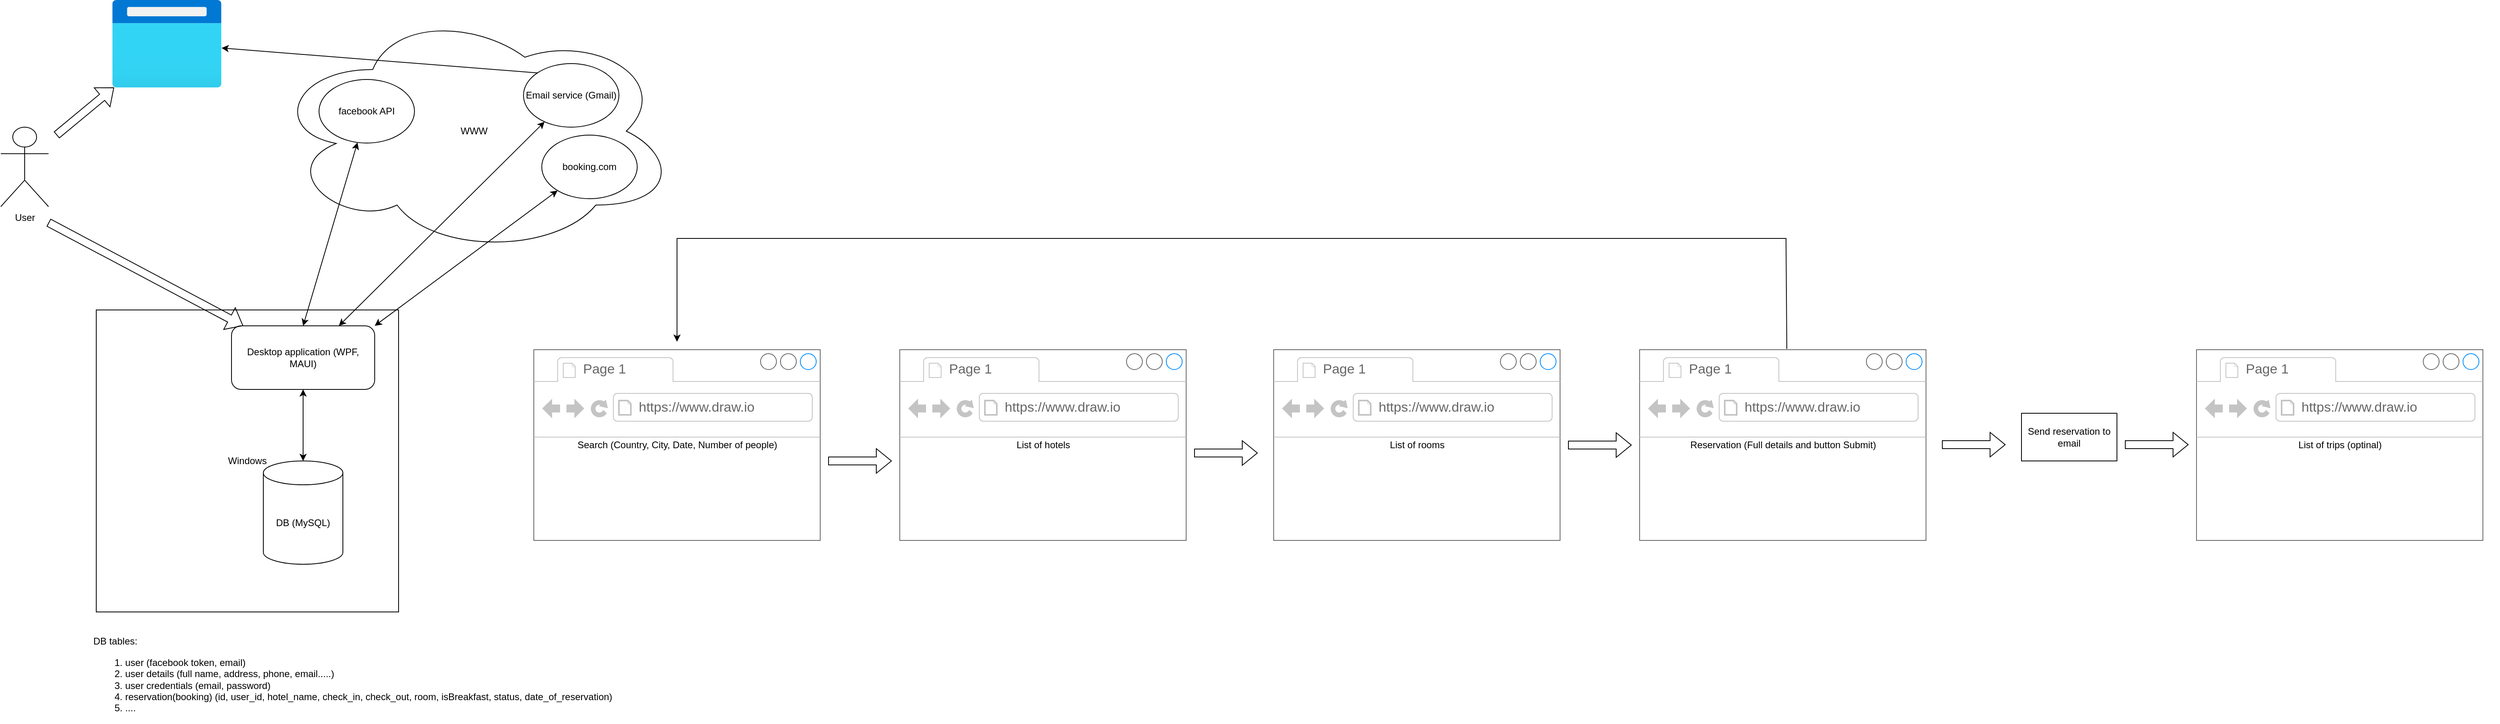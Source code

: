 <mxfile version="18.1.1" type="device"><diagram id="5MGQh7XyKrJkLnypdvOA" name="Page-1"><mxGraphModel dx="1220" dy="1957" grid="1" gridSize="10" guides="1" tooltips="1" connect="1" arrows="1" fold="1" page="1" pageScale="1" pageWidth="827" pageHeight="1169" math="0" shadow="0"><root><mxCell id="0"/><mxCell id="1" parent="0"/><mxCell id="sNnhcJFerGj7J4FnL45I-2" value="Windows" style="whiteSpace=wrap;html=1;aspect=fixed;" vertex="1" parent="1"><mxGeometry x="170" y="250" width="380" height="380" as="geometry"/></mxCell><mxCell id="sNnhcJFerGj7J4FnL45I-1" value="Desktop application (WPF, MAUI)" style="rounded=1;whiteSpace=wrap;html=1;" vertex="1" parent="1"><mxGeometry x="340" y="270" width="180" height="80" as="geometry"/></mxCell><mxCell id="sNnhcJFerGj7J4FnL45I-3" value="DB (MySQL)" style="shape=cylinder3;whiteSpace=wrap;html=1;boundedLbl=1;backgroundOutline=1;size=15;" vertex="1" parent="1"><mxGeometry x="380" y="440" width="100" height="130" as="geometry"/></mxCell><mxCell id="sNnhcJFerGj7J4FnL45I-4" value="" style="endArrow=classic;startArrow=classic;html=1;rounded=0;entryX=0.5;entryY=1;entryDx=0;entryDy=0;" edge="1" parent="1" source="sNnhcJFerGj7J4FnL45I-3" target="sNnhcJFerGj7J4FnL45I-1"><mxGeometry width="50" height="50" relative="1" as="geometry"><mxPoint x="390" y="430" as="sourcePoint"/><mxPoint x="440" y="380" as="targetPoint"/></mxGeometry></mxCell><mxCell id="sNnhcJFerGj7J4FnL45I-5" value="WWW" style="ellipse;shape=cloud;whiteSpace=wrap;html=1;" vertex="1" parent="1"><mxGeometry x="390" y="-130" width="510" height="310" as="geometry"/></mxCell><mxCell id="sNnhcJFerGj7J4FnL45I-6" value="booking.com" style="ellipse;whiteSpace=wrap;html=1;" vertex="1" parent="1"><mxGeometry x="730" y="30" width="120" height="80" as="geometry"/></mxCell><mxCell id="sNnhcJFerGj7J4FnL45I-7" value="" style="endArrow=classic;startArrow=classic;html=1;rounded=0;exitX=1;exitY=0;exitDx=0;exitDy=0;" edge="1" parent="1" source="sNnhcJFerGj7J4FnL45I-1" target="sNnhcJFerGj7J4FnL45I-6"><mxGeometry width="50" height="50" relative="1" as="geometry"><mxPoint x="640" y="310" as="sourcePoint"/><mxPoint x="690" y="260" as="targetPoint"/></mxGeometry></mxCell><mxCell id="sNnhcJFerGj7J4FnL45I-8" value="facebook API" style="ellipse;whiteSpace=wrap;html=1;" vertex="1" parent="1"><mxGeometry x="450" y="-40" width="120" height="80" as="geometry"/></mxCell><mxCell id="sNnhcJFerGj7J4FnL45I-9" value="" style="endArrow=classic;startArrow=classic;html=1;rounded=0;exitX=0.5;exitY=0;exitDx=0;exitDy=0;" edge="1" parent="1" source="sNnhcJFerGj7J4FnL45I-1" target="sNnhcJFerGj7J4FnL45I-8"><mxGeometry width="50" height="50" relative="1" as="geometry"><mxPoint x="640" y="330" as="sourcePoint"/><mxPoint x="690" y="280" as="targetPoint"/></mxGeometry></mxCell><mxCell id="sNnhcJFerGj7J4FnL45I-10" value="User" style="shape=umlActor;verticalLabelPosition=bottom;verticalAlign=top;html=1;outlineConnect=0;" vertex="1" parent="1"><mxGeometry x="50" y="20" width="60" height="100" as="geometry"/></mxCell><mxCell id="sNnhcJFerGj7J4FnL45I-12" value="" style="shape=flexArrow;endArrow=classic;html=1;rounded=0;" edge="1" parent="1" target="sNnhcJFerGj7J4FnL45I-1"><mxGeometry width="50" height="50" relative="1" as="geometry"><mxPoint x="110" y="140" as="sourcePoint"/><mxPoint x="690" y="280" as="targetPoint"/></mxGeometry></mxCell><mxCell id="sNnhcJFerGj7J4FnL45I-13" value="Email service (Gmail)" style="ellipse;whiteSpace=wrap;html=1;" vertex="1" parent="1"><mxGeometry x="707" y="-60" width="120" height="80" as="geometry"/></mxCell><mxCell id="sNnhcJFerGj7J4FnL45I-14" value="" style="endArrow=classic;startArrow=classic;html=1;rounded=0;exitX=0.75;exitY=0;exitDx=0;exitDy=0;" edge="1" parent="1" source="sNnhcJFerGj7J4FnL45I-1" target="sNnhcJFerGj7J4FnL45I-13"><mxGeometry width="50" height="50" relative="1" as="geometry"><mxPoint x="600" y="160" as="sourcePoint"/><mxPoint x="650" y="110" as="targetPoint"/></mxGeometry></mxCell><mxCell id="sNnhcJFerGj7J4FnL45I-15" value="" style="aspect=fixed;html=1;points=[];align=center;image;fontSize=12;image=img/lib/azure2/general/Browser.svg;" vertex="1" parent="1"><mxGeometry x="190" y="-140" width="137.5" height="110" as="geometry"/></mxCell><mxCell id="sNnhcJFerGj7J4FnL45I-16" value="" style="endArrow=classic;html=1;rounded=0;exitX=0;exitY=0;exitDx=0;exitDy=0;" edge="1" parent="1" source="sNnhcJFerGj7J4FnL45I-13" target="sNnhcJFerGj7J4FnL45I-15"><mxGeometry width="50" height="50" relative="1" as="geometry"><mxPoint x="640" y="330" as="sourcePoint"/><mxPoint x="690" y="280" as="targetPoint"/></mxGeometry></mxCell><mxCell id="sNnhcJFerGj7J4FnL45I-17" value="" style="shape=flexArrow;endArrow=classic;html=1;rounded=0;" edge="1" parent="1" target="sNnhcJFerGj7J4FnL45I-15"><mxGeometry width="50" height="50" relative="1" as="geometry"><mxPoint x="120" y="30" as="sourcePoint"/><mxPoint x="690" y="250" as="targetPoint"/></mxGeometry></mxCell><mxCell id="sNnhcJFerGj7J4FnL45I-18" value="Search (Country, City, Date, Number of people)" style="strokeWidth=1;shadow=0;dashed=0;align=center;html=1;shape=mxgraph.mockup.containers.browserWindow;rSize=0;strokeColor=#666666;strokeColor2=#008cff;strokeColor3=#c4c4c4;mainText=,;recursiveResize=0;" vertex="1" parent="1"><mxGeometry x="720" y="300" width="360" height="240" as="geometry"/></mxCell><mxCell id="sNnhcJFerGj7J4FnL45I-19" value="Page 1" style="strokeWidth=1;shadow=0;dashed=0;align=center;html=1;shape=mxgraph.mockup.containers.anchor;fontSize=17;fontColor=#666666;align=left;" vertex="1" parent="sNnhcJFerGj7J4FnL45I-18"><mxGeometry x="60" y="12" width="110" height="26" as="geometry"/></mxCell><mxCell id="sNnhcJFerGj7J4FnL45I-20" value="https://www.draw.io" style="strokeWidth=1;shadow=0;dashed=0;align=center;html=1;shape=mxgraph.mockup.containers.anchor;rSize=0;fontSize=17;fontColor=#666666;align=left;" vertex="1" parent="sNnhcJFerGj7J4FnL45I-18"><mxGeometry x="130" y="60" width="250" height="26" as="geometry"/></mxCell><mxCell id="sNnhcJFerGj7J4FnL45I-21" value="" style="shape=flexArrow;endArrow=classic;html=1;rounded=0;" edge="1" parent="1"><mxGeometry width="50" height="50" relative="1" as="geometry"><mxPoint x="1090" y="440" as="sourcePoint"/><mxPoint x="1170" y="440" as="targetPoint"/></mxGeometry></mxCell><mxCell id="sNnhcJFerGj7J4FnL45I-22" value="List of hotels" style="strokeWidth=1;shadow=0;dashed=0;align=center;html=1;shape=mxgraph.mockup.containers.browserWindow;rSize=0;strokeColor=#666666;strokeColor2=#008cff;strokeColor3=#c4c4c4;mainText=,;recursiveResize=0;" vertex="1" parent="1"><mxGeometry x="1180" y="300" width="360" height="240" as="geometry"/></mxCell><mxCell id="sNnhcJFerGj7J4FnL45I-23" value="Page 1" style="strokeWidth=1;shadow=0;dashed=0;align=center;html=1;shape=mxgraph.mockup.containers.anchor;fontSize=17;fontColor=#666666;align=left;" vertex="1" parent="sNnhcJFerGj7J4FnL45I-22"><mxGeometry x="60" y="12" width="110" height="26" as="geometry"/></mxCell><mxCell id="sNnhcJFerGj7J4FnL45I-24" value="https://www.draw.io" style="strokeWidth=1;shadow=0;dashed=0;align=center;html=1;shape=mxgraph.mockup.containers.anchor;rSize=0;fontSize=17;fontColor=#666666;align=left;" vertex="1" parent="sNnhcJFerGj7J4FnL45I-22"><mxGeometry x="130" y="60" width="250" height="26" as="geometry"/></mxCell><mxCell id="sNnhcJFerGj7J4FnL45I-26" value="" style="shape=flexArrow;endArrow=classic;html=1;rounded=0;" edge="1" parent="1"><mxGeometry width="50" height="50" relative="1" as="geometry"><mxPoint x="1550" y="430" as="sourcePoint"/><mxPoint x="1630" y="430" as="targetPoint"/></mxGeometry></mxCell><mxCell id="sNnhcJFerGj7J4FnL45I-27" value="List of rooms" style="strokeWidth=1;shadow=0;dashed=0;align=center;html=1;shape=mxgraph.mockup.containers.browserWindow;rSize=0;strokeColor=#666666;strokeColor2=#008cff;strokeColor3=#c4c4c4;mainText=,;recursiveResize=0;" vertex="1" parent="1"><mxGeometry x="1650" y="300" width="360" height="240" as="geometry"/></mxCell><mxCell id="sNnhcJFerGj7J4FnL45I-28" value="Page 1" style="strokeWidth=1;shadow=0;dashed=0;align=center;html=1;shape=mxgraph.mockup.containers.anchor;fontSize=17;fontColor=#666666;align=left;" vertex="1" parent="sNnhcJFerGj7J4FnL45I-27"><mxGeometry x="60" y="12" width="110" height="26" as="geometry"/></mxCell><mxCell id="sNnhcJFerGj7J4FnL45I-29" value="https://www.draw.io" style="strokeWidth=1;shadow=0;dashed=0;align=center;html=1;shape=mxgraph.mockup.containers.anchor;rSize=0;fontSize=17;fontColor=#666666;align=left;" vertex="1" parent="sNnhcJFerGj7J4FnL45I-27"><mxGeometry x="130" y="60" width="250" height="26" as="geometry"/></mxCell><mxCell id="sNnhcJFerGj7J4FnL45I-30" value="" style="shape=flexArrow;endArrow=classic;html=1;rounded=0;" edge="1" parent="1"><mxGeometry width="50" height="50" relative="1" as="geometry"><mxPoint x="2020" y="420" as="sourcePoint"/><mxPoint x="2100" y="420" as="targetPoint"/></mxGeometry></mxCell><mxCell id="sNnhcJFerGj7J4FnL45I-31" value="Reservation (Full details and button Submit)" style="strokeWidth=1;shadow=0;dashed=0;align=center;html=1;shape=mxgraph.mockup.containers.browserWindow;rSize=0;strokeColor=#666666;strokeColor2=#008cff;strokeColor3=#c4c4c4;mainText=,;recursiveResize=0;" vertex="1" parent="1"><mxGeometry x="2110" y="300" width="360" height="240" as="geometry"/></mxCell><mxCell id="sNnhcJFerGj7J4FnL45I-32" value="Page 1" style="strokeWidth=1;shadow=0;dashed=0;align=center;html=1;shape=mxgraph.mockup.containers.anchor;fontSize=17;fontColor=#666666;align=left;" vertex="1" parent="sNnhcJFerGj7J4FnL45I-31"><mxGeometry x="60" y="12" width="110" height="26" as="geometry"/></mxCell><mxCell id="sNnhcJFerGj7J4FnL45I-33" value="https://www.draw.io" style="strokeWidth=1;shadow=0;dashed=0;align=center;html=1;shape=mxgraph.mockup.containers.anchor;rSize=0;fontSize=17;fontColor=#666666;align=left;" vertex="1" parent="sNnhcJFerGj7J4FnL45I-31"><mxGeometry x="130" y="60" width="250" height="26" as="geometry"/></mxCell><mxCell id="sNnhcJFerGj7J4FnL45I-36" value="" style="shape=flexArrow;endArrow=classic;html=1;rounded=0;" edge="1" parent="1"><mxGeometry width="50" height="50" relative="1" as="geometry"><mxPoint x="2490" y="419.5" as="sourcePoint"/><mxPoint x="2570" y="419.5" as="targetPoint"/></mxGeometry></mxCell><mxCell id="sNnhcJFerGj7J4FnL45I-39" value="Send reservation to email" style="rounded=0;whiteSpace=wrap;html=1;" vertex="1" parent="1"><mxGeometry x="2590" y="380" width="120" height="60" as="geometry"/></mxCell><mxCell id="sNnhcJFerGj7J4FnL45I-41" value="" style="endArrow=classic;html=1;rounded=0;exitX=0.514;exitY=-0.004;exitDx=0;exitDy=0;exitPerimeter=0;" edge="1" parent="1" source="sNnhcJFerGj7J4FnL45I-31"><mxGeometry width="50" height="50" relative="1" as="geometry"><mxPoint x="2294" y="270" as="sourcePoint"/><mxPoint x="900" y="290" as="targetPoint"/><Array as="points"><mxPoint x="2294" y="160"/><mxPoint x="900" y="160"/></Array></mxGeometry></mxCell><mxCell id="sNnhcJFerGj7J4FnL45I-42" value="List of trips (optinal)" style="strokeWidth=1;shadow=0;dashed=0;align=center;html=1;shape=mxgraph.mockup.containers.browserWindow;rSize=0;strokeColor=#666666;strokeColor2=#008cff;strokeColor3=#c4c4c4;mainText=,;recursiveResize=0;" vertex="1" parent="1"><mxGeometry x="2810" y="300" width="360" height="240" as="geometry"/></mxCell><mxCell id="sNnhcJFerGj7J4FnL45I-43" value="Page 1" style="strokeWidth=1;shadow=0;dashed=0;align=center;html=1;shape=mxgraph.mockup.containers.anchor;fontSize=17;fontColor=#666666;align=left;" vertex="1" parent="sNnhcJFerGj7J4FnL45I-42"><mxGeometry x="60" y="12" width="110" height="26" as="geometry"/></mxCell><mxCell id="sNnhcJFerGj7J4FnL45I-44" value="https://www.draw.io" style="strokeWidth=1;shadow=0;dashed=0;align=center;html=1;shape=mxgraph.mockup.containers.anchor;rSize=0;fontSize=17;fontColor=#666666;align=left;" vertex="1" parent="sNnhcJFerGj7J4FnL45I-42"><mxGeometry x="130" y="60" width="250" height="26" as="geometry"/></mxCell><mxCell id="sNnhcJFerGj7J4FnL45I-45" value="" style="shape=flexArrow;endArrow=classic;html=1;rounded=0;" edge="1" parent="1"><mxGeometry width="50" height="50" relative="1" as="geometry"><mxPoint x="2720" y="419.5" as="sourcePoint"/><mxPoint x="2800" y="419.5" as="targetPoint"/></mxGeometry></mxCell><mxCell id="sNnhcJFerGj7J4FnL45I-46" value="&lt;div style=&quot;text-align: left;&quot;&gt;&lt;span style=&quot;background-color: initial;&quot;&gt;DB tables:&lt;/span&gt;&lt;/div&gt;&lt;div style=&quot;text-align: left;&quot;&gt;&lt;ol data-en-clipboard=&quot;true&quot; data-pm-slice=&quot;3 3 []&quot;&gt;&lt;li&gt;user (facebook token, email)&lt;/li&gt;&lt;li&gt;user details (full name, address, phone, email.....)&lt;/li&gt;&lt;li&gt;user credentials (email, password)&lt;/li&gt;&lt;li&gt;reservation(booking) (id, user_id,  hotel_name, check_in, check_out, room,  isBreakfast, status, date_of_reservation)&lt;/li&gt;&lt;li&gt;....&lt;/li&gt;&lt;/ol&gt;&lt;/div&gt;" style="text;html=1;align=center;verticalAlign=middle;resizable=0;points=[];autosize=1;strokeColor=none;fillColor=none;" vertex="1" parent="1"><mxGeometry x="157" y="660" width="670" height="110" as="geometry"/></mxCell></root></mxGraphModel></diagram></mxfile>